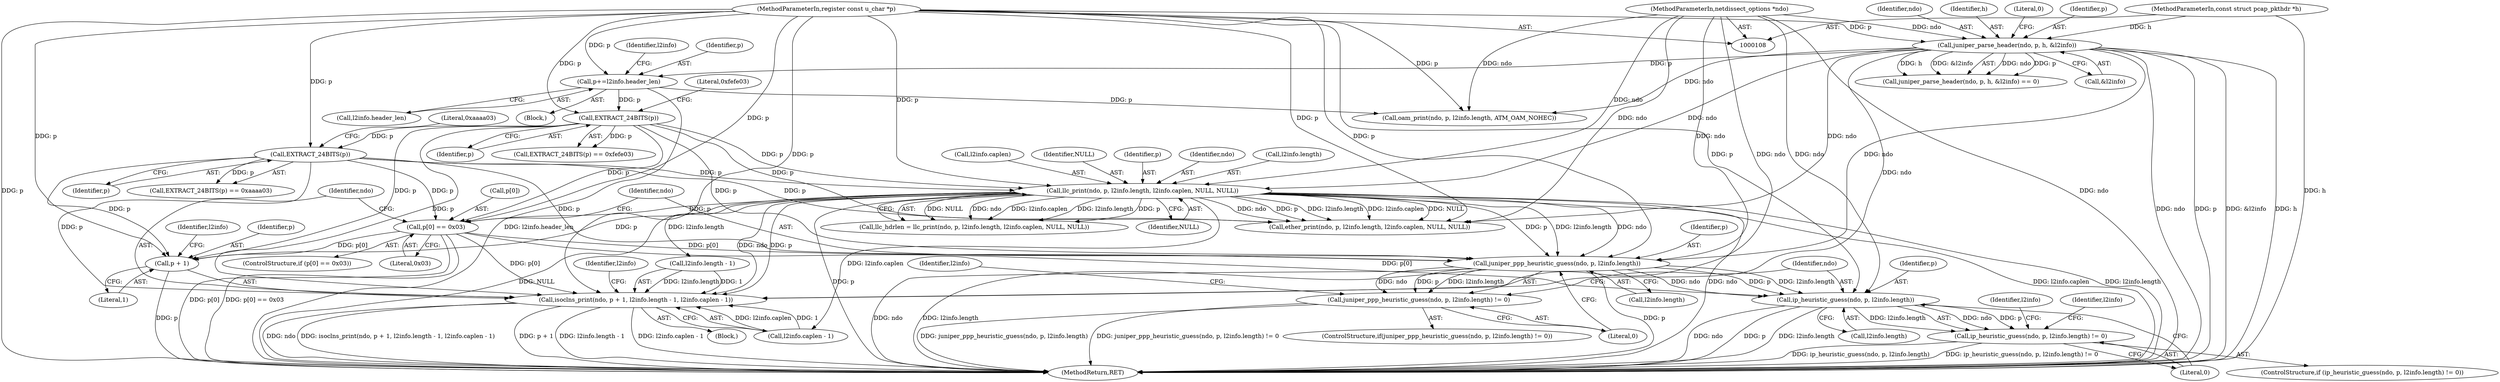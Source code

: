 digraph "0_tcpdump_1dcd10aceabbc03bf571ea32b892c522cbe923de_6@array" {
"1000220" [label="(Call,p[0] == 0x03)"];
"1000165" [label="(Call,EXTRACT_24BITS(p))"];
"1000161" [label="(Call,EXTRACT_24BITS(p))"];
"1000133" [label="(Call,p+=l2info.header_len)"];
"1000122" [label="(Call,juniper_parse_header(ndo, p, h, &l2info))"];
"1000109" [label="(MethodParameterIn,netdissect_options *ndo)"];
"1000111" [label="(MethodParameterIn,register const u_char *p)"];
"1000110" [label="(MethodParameterIn,const struct pcap_pkthdr *h)"];
"1000171" [label="(Call,llc_print(ndo, p, l2info.length, l2info.caplen, NULL, NULL))"];
"1000226" [label="(Call,isoclns_print(ndo, p + 1, l2info.length - 1, l2info.caplen - 1))"];
"1000228" [label="(Call,p + 1)"];
"1000247" [label="(Call,juniper_ppp_heuristic_guess(ndo, p, l2info.length))"];
"1000246" [label="(Call,juniper_ppp_heuristic_guess(ndo, p, l2info.length) != 0)"];
"1000260" [label="(Call,ip_heuristic_guess(ndo, p, l2info.length))"];
"1000259" [label="(Call,ip_heuristic_guess(ndo, p, l2info.length) != 0)"];
"1000266" [label="(Literal,0)"];
"1000275" [label="(MethodReturn,RET)"];
"1000226" [label="(Call,isoclns_print(ndo, p + 1, l2info.length - 1, l2info.caplen - 1))"];
"1000167" [label="(Literal,0xaaaa03)"];
"1000123" [label="(Identifier,ndo)"];
"1000261" [label="(Identifier,ndo)"];
"1000173" [label="(Identifier,p)"];
"1000243" [label="(Identifier,l2info)"];
"1000169" [label="(Call,llc_hdrlen = llc_print(ndo, p, l2info.length, l2info.caplen, NULL, NULL))"];
"1000269" [label="(Identifier,l2info)"];
"1000233" [label="(Identifier,l2info)"];
"1000256" [label="(Identifier,l2info)"];
"1000221" [label="(Call,p[0])"];
"1000111" [label="(MethodParameterIn,register const u_char *p)"];
"1000219" [label="(ControlStructure,if (p[0] == 0x03))"];
"1000172" [label="(Identifier,ndo)"];
"1000174" [label="(Call,l2info.length)"];
"1000262" [label="(Identifier,p)"];
"1000171" [label="(Call,llc_print(ndo, p, l2info.length, l2info.caplen, NULL, NULL))"];
"1000224" [label="(Literal,0x03)"];
"1000220" [label="(Call,p[0] == 0x03)"];
"1000162" [label="(Identifier,p)"];
"1000163" [label="(Literal,0xfefe03)"];
"1000121" [label="(Call,juniper_parse_header(ndo, p, h, &l2info) == 0)"];
"1000125" [label="(Identifier,h)"];
"1000160" [label="(Call,EXTRACT_24BITS(p) == 0xfefe03)"];
"1000231" [label="(Call,l2info.length - 1)"];
"1000181" [label="(Identifier,NULL)"];
"1000165" [label="(Call,EXTRACT_24BITS(p))"];
"1000166" [label="(Identifier,p)"];
"1000134" [label="(Identifier,p)"];
"1000247" [label="(Call,juniper_ppp_heuristic_guess(ndo, p, l2info.length))"];
"1000128" [label="(Literal,0)"];
"1000259" [label="(Call,ip_heuristic_guess(ndo, p, l2info.length) != 0)"];
"1000126" [label="(Call,&l2info)"];
"1000135" [label="(Call,l2info.header_len)"];
"1000110" [label="(MethodParameterIn,const struct pcap_pkthdr *h)"];
"1000250" [label="(Call,l2info.length)"];
"1000230" [label="(Literal,1)"];
"1000109" [label="(MethodParameterIn,netdissect_options *ndo)"];
"1000177" [label="(Call,l2info.caplen)"];
"1000122" [label="(Call,juniper_parse_header(ndo, p, h, &l2info))"];
"1000229" [label="(Identifier,p)"];
"1000246" [label="(Call,juniper_ppp_heuristic_guess(ndo, p, l2info.length) != 0)"];
"1000133" [label="(Call,p+=l2info.header_len)"];
"1000147" [label="(Call,oam_print(ndo, p, l2info.length, ATM_OAM_NOHEC))"];
"1000225" [label="(Block,)"];
"1000253" [label="(Literal,0)"];
"1000228" [label="(Call,p + 1)"];
"1000164" [label="(Call,EXTRACT_24BITS(p) == 0xaaaa03)"];
"1000258" [label="(ControlStructure,if (ip_heuristic_guess(ndo, p, l2info.length) != 0))"];
"1000180" [label="(Identifier,NULL)"];
"1000112" [label="(Block,)"];
"1000248" [label="(Identifier,ndo)"];
"1000245" [label="(ControlStructure,if(juniper_ppp_heuristic_guess(ndo, p, l2info.length) != 0))"];
"1000142" [label="(Identifier,l2info)"];
"1000161" [label="(Call,EXTRACT_24BITS(p))"];
"1000236" [label="(Call,l2info.caplen - 1)"];
"1000260" [label="(Call,ip_heuristic_guess(ndo, p, l2info.length))"];
"1000273" [label="(Identifier,l2info)"];
"1000263" [label="(Call,l2info.length)"];
"1000204" [label="(Call,ether_print(ndo, p, l2info.length, l2info.caplen, NULL, NULL))"];
"1000227" [label="(Identifier,ndo)"];
"1000249" [label="(Identifier,p)"];
"1000124" [label="(Identifier,p)"];
"1000220" -> "1000219"  [label="AST: "];
"1000220" -> "1000224"  [label="CFG: "];
"1000221" -> "1000220"  [label="AST: "];
"1000224" -> "1000220"  [label="AST: "];
"1000227" -> "1000220"  [label="CFG: "];
"1000248" -> "1000220"  [label="CFG: "];
"1000220" -> "1000275"  [label="DDG: p[0]"];
"1000220" -> "1000275"  [label="DDG: p[0] == 0x03"];
"1000165" -> "1000220"  [label="DDG: p"];
"1000171" -> "1000220"  [label="DDG: p"];
"1000161" -> "1000220"  [label="DDG: p"];
"1000111" -> "1000220"  [label="DDG: p"];
"1000220" -> "1000226"  [label="DDG: p[0]"];
"1000220" -> "1000228"  [label="DDG: p[0]"];
"1000220" -> "1000247"  [label="DDG: p[0]"];
"1000220" -> "1000260"  [label="DDG: p[0]"];
"1000165" -> "1000164"  [label="AST: "];
"1000165" -> "1000166"  [label="CFG: "];
"1000166" -> "1000165"  [label="AST: "];
"1000167" -> "1000165"  [label="CFG: "];
"1000165" -> "1000164"  [label="DDG: p"];
"1000161" -> "1000165"  [label="DDG: p"];
"1000111" -> "1000165"  [label="DDG: p"];
"1000165" -> "1000171"  [label="DDG: p"];
"1000165" -> "1000204"  [label="DDG: p"];
"1000165" -> "1000226"  [label="DDG: p"];
"1000165" -> "1000228"  [label="DDG: p"];
"1000165" -> "1000247"  [label="DDG: p"];
"1000161" -> "1000160"  [label="AST: "];
"1000161" -> "1000162"  [label="CFG: "];
"1000162" -> "1000161"  [label="AST: "];
"1000163" -> "1000161"  [label="CFG: "];
"1000161" -> "1000160"  [label="DDG: p"];
"1000133" -> "1000161"  [label="DDG: p"];
"1000111" -> "1000161"  [label="DDG: p"];
"1000161" -> "1000171"  [label="DDG: p"];
"1000161" -> "1000204"  [label="DDG: p"];
"1000161" -> "1000226"  [label="DDG: p"];
"1000161" -> "1000228"  [label="DDG: p"];
"1000161" -> "1000247"  [label="DDG: p"];
"1000133" -> "1000112"  [label="AST: "];
"1000133" -> "1000135"  [label="CFG: "];
"1000134" -> "1000133"  [label="AST: "];
"1000135" -> "1000133"  [label="AST: "];
"1000142" -> "1000133"  [label="CFG: "];
"1000133" -> "1000275"  [label="DDG: l2info.header_len"];
"1000122" -> "1000133"  [label="DDG: p"];
"1000111" -> "1000133"  [label="DDG: p"];
"1000133" -> "1000147"  [label="DDG: p"];
"1000122" -> "1000121"  [label="AST: "];
"1000122" -> "1000126"  [label="CFG: "];
"1000123" -> "1000122"  [label="AST: "];
"1000124" -> "1000122"  [label="AST: "];
"1000125" -> "1000122"  [label="AST: "];
"1000126" -> "1000122"  [label="AST: "];
"1000128" -> "1000122"  [label="CFG: "];
"1000122" -> "1000275"  [label="DDG: &l2info"];
"1000122" -> "1000275"  [label="DDG: h"];
"1000122" -> "1000275"  [label="DDG: ndo"];
"1000122" -> "1000275"  [label="DDG: p"];
"1000122" -> "1000121"  [label="DDG: ndo"];
"1000122" -> "1000121"  [label="DDG: p"];
"1000122" -> "1000121"  [label="DDG: h"];
"1000122" -> "1000121"  [label="DDG: &l2info"];
"1000109" -> "1000122"  [label="DDG: ndo"];
"1000111" -> "1000122"  [label="DDG: p"];
"1000110" -> "1000122"  [label="DDG: h"];
"1000122" -> "1000147"  [label="DDG: ndo"];
"1000122" -> "1000171"  [label="DDG: ndo"];
"1000122" -> "1000204"  [label="DDG: ndo"];
"1000122" -> "1000226"  [label="DDG: ndo"];
"1000122" -> "1000247"  [label="DDG: ndo"];
"1000109" -> "1000108"  [label="AST: "];
"1000109" -> "1000275"  [label="DDG: ndo"];
"1000109" -> "1000147"  [label="DDG: ndo"];
"1000109" -> "1000171"  [label="DDG: ndo"];
"1000109" -> "1000204"  [label="DDG: ndo"];
"1000109" -> "1000226"  [label="DDG: ndo"];
"1000109" -> "1000247"  [label="DDG: ndo"];
"1000109" -> "1000260"  [label="DDG: ndo"];
"1000111" -> "1000108"  [label="AST: "];
"1000111" -> "1000275"  [label="DDG: p"];
"1000111" -> "1000147"  [label="DDG: p"];
"1000111" -> "1000171"  [label="DDG: p"];
"1000111" -> "1000204"  [label="DDG: p"];
"1000111" -> "1000226"  [label="DDG: p"];
"1000111" -> "1000228"  [label="DDG: p"];
"1000111" -> "1000247"  [label="DDG: p"];
"1000111" -> "1000260"  [label="DDG: p"];
"1000110" -> "1000108"  [label="AST: "];
"1000110" -> "1000275"  [label="DDG: h"];
"1000171" -> "1000169"  [label="AST: "];
"1000171" -> "1000181"  [label="CFG: "];
"1000172" -> "1000171"  [label="AST: "];
"1000173" -> "1000171"  [label="AST: "];
"1000174" -> "1000171"  [label="AST: "];
"1000177" -> "1000171"  [label="AST: "];
"1000180" -> "1000171"  [label="AST: "];
"1000181" -> "1000171"  [label="AST: "];
"1000169" -> "1000171"  [label="CFG: "];
"1000171" -> "1000275"  [label="DDG: ndo"];
"1000171" -> "1000275"  [label="DDG: NULL"];
"1000171" -> "1000275"  [label="DDG: p"];
"1000171" -> "1000275"  [label="DDG: l2info.caplen"];
"1000171" -> "1000275"  [label="DDG: l2info.length"];
"1000171" -> "1000169"  [label="DDG: NULL"];
"1000171" -> "1000169"  [label="DDG: ndo"];
"1000171" -> "1000169"  [label="DDG: l2info.caplen"];
"1000171" -> "1000169"  [label="DDG: l2info.length"];
"1000171" -> "1000169"  [label="DDG: p"];
"1000171" -> "1000204"  [label="DDG: ndo"];
"1000171" -> "1000204"  [label="DDG: p"];
"1000171" -> "1000204"  [label="DDG: l2info.length"];
"1000171" -> "1000204"  [label="DDG: l2info.caplen"];
"1000171" -> "1000204"  [label="DDG: NULL"];
"1000171" -> "1000226"  [label="DDG: ndo"];
"1000171" -> "1000226"  [label="DDG: p"];
"1000171" -> "1000228"  [label="DDG: p"];
"1000171" -> "1000231"  [label="DDG: l2info.length"];
"1000171" -> "1000236"  [label="DDG: l2info.caplen"];
"1000171" -> "1000247"  [label="DDG: ndo"];
"1000171" -> "1000247"  [label="DDG: p"];
"1000171" -> "1000247"  [label="DDG: l2info.length"];
"1000226" -> "1000225"  [label="AST: "];
"1000226" -> "1000236"  [label="CFG: "];
"1000227" -> "1000226"  [label="AST: "];
"1000228" -> "1000226"  [label="AST: "];
"1000231" -> "1000226"  [label="AST: "];
"1000236" -> "1000226"  [label="AST: "];
"1000243" -> "1000226"  [label="CFG: "];
"1000226" -> "1000275"  [label="DDG: isoclns_print(ndo, p + 1, l2info.length - 1, l2info.caplen - 1)"];
"1000226" -> "1000275"  [label="DDG: l2info.length - 1"];
"1000226" -> "1000275"  [label="DDG: ndo"];
"1000226" -> "1000275"  [label="DDG: l2info.caplen - 1"];
"1000226" -> "1000275"  [label="DDG: p + 1"];
"1000231" -> "1000226"  [label="DDG: l2info.length"];
"1000231" -> "1000226"  [label="DDG: 1"];
"1000236" -> "1000226"  [label="DDG: l2info.caplen"];
"1000236" -> "1000226"  [label="DDG: 1"];
"1000228" -> "1000230"  [label="CFG: "];
"1000229" -> "1000228"  [label="AST: "];
"1000230" -> "1000228"  [label="AST: "];
"1000233" -> "1000228"  [label="CFG: "];
"1000228" -> "1000275"  [label="DDG: p"];
"1000247" -> "1000246"  [label="AST: "];
"1000247" -> "1000250"  [label="CFG: "];
"1000248" -> "1000247"  [label="AST: "];
"1000249" -> "1000247"  [label="AST: "];
"1000250" -> "1000247"  [label="AST: "];
"1000253" -> "1000247"  [label="CFG: "];
"1000247" -> "1000275"  [label="DDG: ndo"];
"1000247" -> "1000275"  [label="DDG: l2info.length"];
"1000247" -> "1000275"  [label="DDG: p"];
"1000247" -> "1000246"  [label="DDG: ndo"];
"1000247" -> "1000246"  [label="DDG: p"];
"1000247" -> "1000246"  [label="DDG: l2info.length"];
"1000247" -> "1000260"  [label="DDG: ndo"];
"1000247" -> "1000260"  [label="DDG: p"];
"1000247" -> "1000260"  [label="DDG: l2info.length"];
"1000246" -> "1000245"  [label="AST: "];
"1000246" -> "1000253"  [label="CFG: "];
"1000253" -> "1000246"  [label="AST: "];
"1000256" -> "1000246"  [label="CFG: "];
"1000261" -> "1000246"  [label="CFG: "];
"1000246" -> "1000275"  [label="DDG: juniper_ppp_heuristic_guess(ndo, p, l2info.length) != 0"];
"1000246" -> "1000275"  [label="DDG: juniper_ppp_heuristic_guess(ndo, p, l2info.length)"];
"1000260" -> "1000259"  [label="AST: "];
"1000260" -> "1000263"  [label="CFG: "];
"1000261" -> "1000260"  [label="AST: "];
"1000262" -> "1000260"  [label="AST: "];
"1000263" -> "1000260"  [label="AST: "];
"1000266" -> "1000260"  [label="CFG: "];
"1000260" -> "1000275"  [label="DDG: p"];
"1000260" -> "1000275"  [label="DDG: l2info.length"];
"1000260" -> "1000275"  [label="DDG: ndo"];
"1000260" -> "1000259"  [label="DDG: ndo"];
"1000260" -> "1000259"  [label="DDG: p"];
"1000260" -> "1000259"  [label="DDG: l2info.length"];
"1000259" -> "1000258"  [label="AST: "];
"1000259" -> "1000266"  [label="CFG: "];
"1000266" -> "1000259"  [label="AST: "];
"1000269" -> "1000259"  [label="CFG: "];
"1000273" -> "1000259"  [label="CFG: "];
"1000259" -> "1000275"  [label="DDG: ip_heuristic_guess(ndo, p, l2info.length) != 0"];
"1000259" -> "1000275"  [label="DDG: ip_heuristic_guess(ndo, p, l2info.length)"];
}
